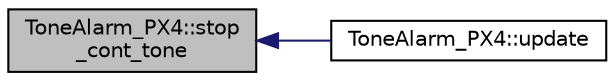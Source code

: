digraph "ToneAlarm_PX4::stop_cont_tone"
{
 // INTERACTIVE_SVG=YES
  edge [fontname="Helvetica",fontsize="10",labelfontname="Helvetica",labelfontsize="10"];
  node [fontname="Helvetica",fontsize="10",shape=record];
  rankdir="LR";
  Node1 [label="ToneAlarm_PX4::stop\l_cont_tone",height=0.2,width=0.4,color="black", fillcolor="grey75", style="filled" fontcolor="black"];
  Node1 -> Node2 [dir="back",color="midnightblue",fontsize="10",style="solid",fontname="Helvetica"];
  Node2 [label="ToneAlarm_PX4::update",height=0.2,width=0.4,color="black", fillcolor="white", style="filled",URL="$classToneAlarm__PX4.html#afa62a6241bf150720d1f8d16c9e41cc2",tooltip="update - updates led according to timed_updated. Should be called at 50Hz "];
}
